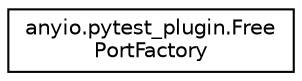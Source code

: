 digraph "Graphical Class Hierarchy"
{
 // LATEX_PDF_SIZE
  edge [fontname="Helvetica",fontsize="10",labelfontname="Helvetica",labelfontsize="10"];
  node [fontname="Helvetica",fontsize="10",shape=record];
  rankdir="LR";
  Node0 [label="anyio.pytest_plugin.Free\lPortFactory",height=0.2,width=0.4,color="black", fillcolor="white", style="filled",URL="$classanyio_1_1pytest__plugin_1_1FreePortFactory.html",tooltip=" "];
}
